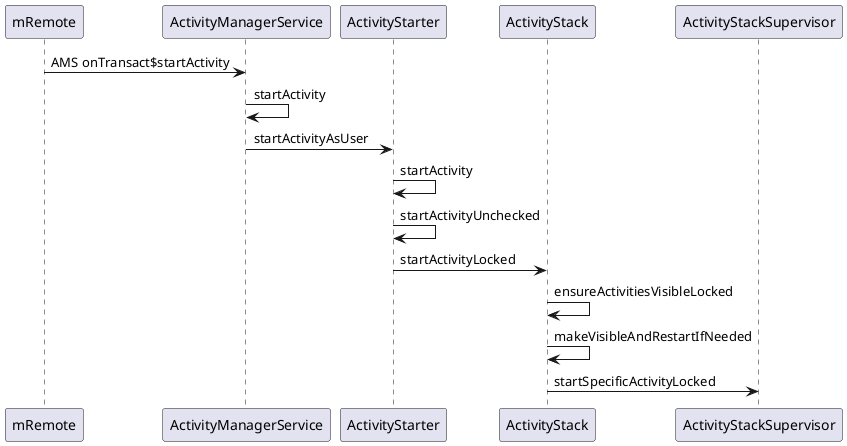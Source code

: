 @startuml
/'Alice -> Bob: Authentication Request
Bob --> Alice: Authentication Response

Alice -> Bob: Another authentication Request
Alice <-- Bob: another authentication Response'/

/'ActivityManagerService extends IActivityManager.Stub
   so  IActivityManager.Stub == ActivityManagerService
'/
mRemote -> ActivityManagerService:AMS onTransact$startActivity
ActivityManagerService -> ActivityManagerService:startActivity
ActivityManagerService -> ActivityStarter: startActivityAsUser
ActivityStarter -> ActivityStarter: startActivity
ActivityStarter -> ActivityStarter: startActivityUnchecked
ActivityStarter -> ActivityStack: startActivityLocked
ActivityStack -> ActivityStack: ensureActivitiesVisibleLocked
ActivityStack -> ActivityStack: makeVisibleAndRestartIfNeeded

ActivityStack->ActivityStackSupervisor:startSpecificActivityLocked




@enduml